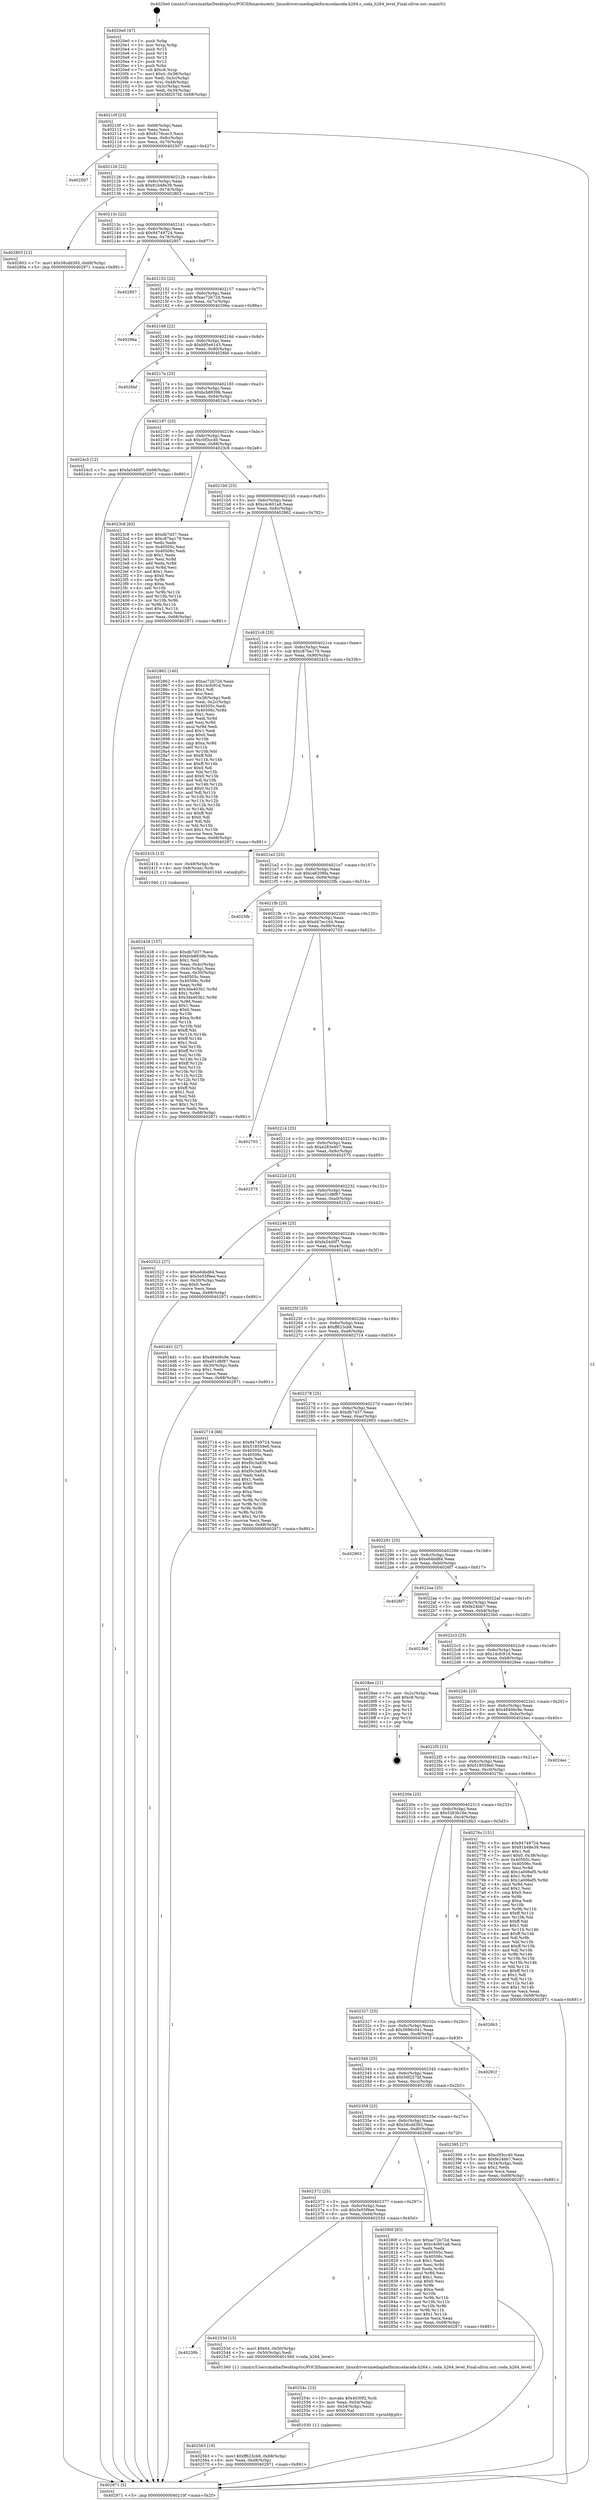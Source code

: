 digraph "0x4020e0" {
  label = "0x4020e0 (/mnt/c/Users/mathe/Desktop/tcc/POCII/binaries/extr_linuxdriversmediaplatformcodacoda-h264.c_coda_h264_level_Final-ollvm.out::main(0))"
  labelloc = "t"
  node[shape=record]

  Entry [label="",width=0.3,height=0.3,shape=circle,fillcolor=black,style=filled]
  "0x40210f" [label="{
     0x40210f [23]\l
     | [instrs]\l
     &nbsp;&nbsp;0x40210f \<+3\>: mov -0x68(%rbp),%eax\l
     &nbsp;&nbsp;0x402112 \<+2\>: mov %eax,%ecx\l
     &nbsp;&nbsp;0x402114 \<+6\>: sub $0x8176cec3,%ecx\l
     &nbsp;&nbsp;0x40211a \<+3\>: mov %eax,-0x6c(%rbp)\l
     &nbsp;&nbsp;0x40211d \<+3\>: mov %ecx,-0x70(%rbp)\l
     &nbsp;&nbsp;0x402120 \<+6\>: je 0000000000402507 \<main+0x427\>\l
  }"]
  "0x402507" [label="{
     0x402507\l
  }", style=dashed]
  "0x402126" [label="{
     0x402126 [22]\l
     | [instrs]\l
     &nbsp;&nbsp;0x402126 \<+5\>: jmp 000000000040212b \<main+0x4b\>\l
     &nbsp;&nbsp;0x40212b \<+3\>: mov -0x6c(%rbp),%eax\l
     &nbsp;&nbsp;0x40212e \<+5\>: sub $0x81b48e39,%eax\l
     &nbsp;&nbsp;0x402133 \<+3\>: mov %eax,-0x74(%rbp)\l
     &nbsp;&nbsp;0x402136 \<+6\>: je 0000000000402803 \<main+0x723\>\l
  }"]
  Exit [label="",width=0.3,height=0.3,shape=circle,fillcolor=black,style=filled,peripheries=2]
  "0x402803" [label="{
     0x402803 [12]\l
     | [instrs]\l
     &nbsp;&nbsp;0x402803 \<+7\>: movl $0x58cdd393,-0x68(%rbp)\l
     &nbsp;&nbsp;0x40280a \<+5\>: jmp 0000000000402971 \<main+0x891\>\l
  }"]
  "0x40213c" [label="{
     0x40213c [22]\l
     | [instrs]\l
     &nbsp;&nbsp;0x40213c \<+5\>: jmp 0000000000402141 \<main+0x61\>\l
     &nbsp;&nbsp;0x402141 \<+3\>: mov -0x6c(%rbp),%eax\l
     &nbsp;&nbsp;0x402144 \<+5\>: sub $0x94749724,%eax\l
     &nbsp;&nbsp;0x402149 \<+3\>: mov %eax,-0x78(%rbp)\l
     &nbsp;&nbsp;0x40214c \<+6\>: je 0000000000402957 \<main+0x877\>\l
  }"]
  "0x402563" [label="{
     0x402563 [18]\l
     | [instrs]\l
     &nbsp;&nbsp;0x402563 \<+7\>: movl $0xff623cb8,-0x68(%rbp)\l
     &nbsp;&nbsp;0x40256a \<+6\>: mov %eax,-0xd8(%rbp)\l
     &nbsp;&nbsp;0x402570 \<+5\>: jmp 0000000000402971 \<main+0x891\>\l
  }"]
  "0x402957" [label="{
     0x402957\l
  }", style=dashed]
  "0x402152" [label="{
     0x402152 [22]\l
     | [instrs]\l
     &nbsp;&nbsp;0x402152 \<+5\>: jmp 0000000000402157 \<main+0x77\>\l
     &nbsp;&nbsp;0x402157 \<+3\>: mov -0x6c(%rbp),%eax\l
     &nbsp;&nbsp;0x40215a \<+5\>: sub $0xac72b72d,%eax\l
     &nbsp;&nbsp;0x40215f \<+3\>: mov %eax,-0x7c(%rbp)\l
     &nbsp;&nbsp;0x402162 \<+6\>: je 000000000040296a \<main+0x88a\>\l
  }"]
  "0x40254c" [label="{
     0x40254c [23]\l
     | [instrs]\l
     &nbsp;&nbsp;0x40254c \<+10\>: movabs $0x4030f2,%rdi\l
     &nbsp;&nbsp;0x402556 \<+3\>: mov %eax,-0x54(%rbp)\l
     &nbsp;&nbsp;0x402559 \<+3\>: mov -0x54(%rbp),%esi\l
     &nbsp;&nbsp;0x40255c \<+2\>: mov $0x0,%al\l
     &nbsp;&nbsp;0x40255e \<+5\>: call 0000000000401030 \<printf@plt\>\l
     | [calls]\l
     &nbsp;&nbsp;0x401030 \{1\} (unknown)\l
  }"]
  "0x40296a" [label="{
     0x40296a\l
  }", style=dashed]
  "0x402168" [label="{
     0x402168 [22]\l
     | [instrs]\l
     &nbsp;&nbsp;0x402168 \<+5\>: jmp 000000000040216d \<main+0x8d\>\l
     &nbsp;&nbsp;0x40216d \<+3\>: mov -0x6c(%rbp),%eax\l
     &nbsp;&nbsp;0x402170 \<+5\>: sub $0xb95e61d3,%eax\l
     &nbsp;&nbsp;0x402175 \<+3\>: mov %eax,-0x80(%rbp)\l
     &nbsp;&nbsp;0x402178 \<+6\>: je 00000000004026bf \<main+0x5df\>\l
  }"]
  "0x40238b" [label="{
     0x40238b\l
  }", style=dashed]
  "0x4026bf" [label="{
     0x4026bf\l
  }", style=dashed]
  "0x40217e" [label="{
     0x40217e [25]\l
     | [instrs]\l
     &nbsp;&nbsp;0x40217e \<+5\>: jmp 0000000000402183 \<main+0xa3\>\l
     &nbsp;&nbsp;0x402183 \<+3\>: mov -0x6c(%rbp),%eax\l
     &nbsp;&nbsp;0x402186 \<+5\>: sub $0xbcb8839b,%eax\l
     &nbsp;&nbsp;0x40218b \<+6\>: mov %eax,-0x84(%rbp)\l
     &nbsp;&nbsp;0x402191 \<+6\>: je 00000000004024c5 \<main+0x3e5\>\l
  }"]
  "0x40253d" [label="{
     0x40253d [15]\l
     | [instrs]\l
     &nbsp;&nbsp;0x40253d \<+7\>: movl $0x64,-0x50(%rbp)\l
     &nbsp;&nbsp;0x402544 \<+3\>: mov -0x50(%rbp),%edi\l
     &nbsp;&nbsp;0x402547 \<+5\>: call 0000000000401560 \<coda_h264_level\>\l
     | [calls]\l
     &nbsp;&nbsp;0x401560 \{1\} (/mnt/c/Users/mathe/Desktop/tcc/POCII/binaries/extr_linuxdriversmediaplatformcodacoda-h264.c_coda_h264_level_Final-ollvm.out::coda_h264_level)\l
  }"]
  "0x4024c5" [label="{
     0x4024c5 [12]\l
     | [instrs]\l
     &nbsp;&nbsp;0x4024c5 \<+7\>: movl $0xfa54d0f7,-0x68(%rbp)\l
     &nbsp;&nbsp;0x4024cc \<+5\>: jmp 0000000000402971 \<main+0x891\>\l
  }"]
  "0x402197" [label="{
     0x402197 [25]\l
     | [instrs]\l
     &nbsp;&nbsp;0x402197 \<+5\>: jmp 000000000040219c \<main+0xbc\>\l
     &nbsp;&nbsp;0x40219c \<+3\>: mov -0x6c(%rbp),%eax\l
     &nbsp;&nbsp;0x40219f \<+5\>: sub $0xc0f3cc40,%eax\l
     &nbsp;&nbsp;0x4021a4 \<+6\>: mov %eax,-0x88(%rbp)\l
     &nbsp;&nbsp;0x4021aa \<+6\>: je 00000000004023c8 \<main+0x2e8\>\l
  }"]
  "0x402372" [label="{
     0x402372 [25]\l
     | [instrs]\l
     &nbsp;&nbsp;0x402372 \<+5\>: jmp 0000000000402377 \<main+0x297\>\l
     &nbsp;&nbsp;0x402377 \<+3\>: mov -0x6c(%rbp),%eax\l
     &nbsp;&nbsp;0x40237a \<+5\>: sub $0x5e55f9ee,%eax\l
     &nbsp;&nbsp;0x40237f \<+6\>: mov %eax,-0xd4(%rbp)\l
     &nbsp;&nbsp;0x402385 \<+6\>: je 000000000040253d \<main+0x45d\>\l
  }"]
  "0x4023c8" [label="{
     0x4023c8 [83]\l
     | [instrs]\l
     &nbsp;&nbsp;0x4023c8 \<+5\>: mov $0xdb7d37,%eax\l
     &nbsp;&nbsp;0x4023cd \<+5\>: mov $0xc87ba179,%ecx\l
     &nbsp;&nbsp;0x4023d2 \<+2\>: xor %edx,%edx\l
     &nbsp;&nbsp;0x4023d4 \<+7\>: mov 0x40505c,%esi\l
     &nbsp;&nbsp;0x4023db \<+7\>: mov 0x40506c,%edi\l
     &nbsp;&nbsp;0x4023e2 \<+3\>: sub $0x1,%edx\l
     &nbsp;&nbsp;0x4023e5 \<+3\>: mov %esi,%r8d\l
     &nbsp;&nbsp;0x4023e8 \<+3\>: add %edx,%r8d\l
     &nbsp;&nbsp;0x4023eb \<+4\>: imul %r8d,%esi\l
     &nbsp;&nbsp;0x4023ef \<+3\>: and $0x1,%esi\l
     &nbsp;&nbsp;0x4023f2 \<+3\>: cmp $0x0,%esi\l
     &nbsp;&nbsp;0x4023f5 \<+4\>: sete %r9b\l
     &nbsp;&nbsp;0x4023f9 \<+3\>: cmp $0xa,%edi\l
     &nbsp;&nbsp;0x4023fc \<+4\>: setl %r10b\l
     &nbsp;&nbsp;0x402400 \<+3\>: mov %r9b,%r11b\l
     &nbsp;&nbsp;0x402403 \<+3\>: and %r10b,%r11b\l
     &nbsp;&nbsp;0x402406 \<+3\>: xor %r10b,%r9b\l
     &nbsp;&nbsp;0x402409 \<+3\>: or %r9b,%r11b\l
     &nbsp;&nbsp;0x40240c \<+4\>: test $0x1,%r11b\l
     &nbsp;&nbsp;0x402410 \<+3\>: cmovne %ecx,%eax\l
     &nbsp;&nbsp;0x402413 \<+3\>: mov %eax,-0x68(%rbp)\l
     &nbsp;&nbsp;0x402416 \<+5\>: jmp 0000000000402971 \<main+0x891\>\l
  }"]
  "0x4021b0" [label="{
     0x4021b0 [25]\l
     | [instrs]\l
     &nbsp;&nbsp;0x4021b0 \<+5\>: jmp 00000000004021b5 \<main+0xd5\>\l
     &nbsp;&nbsp;0x4021b5 \<+3\>: mov -0x6c(%rbp),%eax\l
     &nbsp;&nbsp;0x4021b8 \<+5\>: sub $0xc4c601a8,%eax\l
     &nbsp;&nbsp;0x4021bd \<+6\>: mov %eax,-0x8c(%rbp)\l
     &nbsp;&nbsp;0x4021c3 \<+6\>: je 0000000000402862 \<main+0x782\>\l
  }"]
  "0x40280f" [label="{
     0x40280f [83]\l
     | [instrs]\l
     &nbsp;&nbsp;0x40280f \<+5\>: mov $0xac72b72d,%eax\l
     &nbsp;&nbsp;0x402814 \<+5\>: mov $0xc4c601a8,%ecx\l
     &nbsp;&nbsp;0x402819 \<+2\>: xor %edx,%edx\l
     &nbsp;&nbsp;0x40281b \<+7\>: mov 0x40505c,%esi\l
     &nbsp;&nbsp;0x402822 \<+7\>: mov 0x40506c,%edi\l
     &nbsp;&nbsp;0x402829 \<+3\>: sub $0x1,%edx\l
     &nbsp;&nbsp;0x40282c \<+3\>: mov %esi,%r8d\l
     &nbsp;&nbsp;0x40282f \<+3\>: add %edx,%r8d\l
     &nbsp;&nbsp;0x402832 \<+4\>: imul %r8d,%esi\l
     &nbsp;&nbsp;0x402836 \<+3\>: and $0x1,%esi\l
     &nbsp;&nbsp;0x402839 \<+3\>: cmp $0x0,%esi\l
     &nbsp;&nbsp;0x40283c \<+4\>: sete %r9b\l
     &nbsp;&nbsp;0x402840 \<+3\>: cmp $0xa,%edi\l
     &nbsp;&nbsp;0x402843 \<+4\>: setl %r10b\l
     &nbsp;&nbsp;0x402847 \<+3\>: mov %r9b,%r11b\l
     &nbsp;&nbsp;0x40284a \<+3\>: and %r10b,%r11b\l
     &nbsp;&nbsp;0x40284d \<+3\>: xor %r10b,%r9b\l
     &nbsp;&nbsp;0x402850 \<+3\>: or %r9b,%r11b\l
     &nbsp;&nbsp;0x402853 \<+4\>: test $0x1,%r11b\l
     &nbsp;&nbsp;0x402857 \<+3\>: cmovne %ecx,%eax\l
     &nbsp;&nbsp;0x40285a \<+3\>: mov %eax,-0x68(%rbp)\l
     &nbsp;&nbsp;0x40285d \<+5\>: jmp 0000000000402971 \<main+0x891\>\l
  }"]
  "0x402862" [label="{
     0x402862 [140]\l
     | [instrs]\l
     &nbsp;&nbsp;0x402862 \<+5\>: mov $0xac72b72d,%eax\l
     &nbsp;&nbsp;0x402867 \<+5\>: mov $0x14cfc91d,%ecx\l
     &nbsp;&nbsp;0x40286c \<+2\>: mov $0x1,%dl\l
     &nbsp;&nbsp;0x40286e \<+2\>: xor %esi,%esi\l
     &nbsp;&nbsp;0x402870 \<+3\>: mov -0x38(%rbp),%edi\l
     &nbsp;&nbsp;0x402873 \<+3\>: mov %edi,-0x2c(%rbp)\l
     &nbsp;&nbsp;0x402876 \<+7\>: mov 0x40505c,%edi\l
     &nbsp;&nbsp;0x40287d \<+8\>: mov 0x40506c,%r8d\l
     &nbsp;&nbsp;0x402885 \<+3\>: sub $0x1,%esi\l
     &nbsp;&nbsp;0x402888 \<+3\>: mov %edi,%r9d\l
     &nbsp;&nbsp;0x40288b \<+3\>: add %esi,%r9d\l
     &nbsp;&nbsp;0x40288e \<+4\>: imul %r9d,%edi\l
     &nbsp;&nbsp;0x402892 \<+3\>: and $0x1,%edi\l
     &nbsp;&nbsp;0x402895 \<+3\>: cmp $0x0,%edi\l
     &nbsp;&nbsp;0x402898 \<+4\>: sete %r10b\l
     &nbsp;&nbsp;0x40289c \<+4\>: cmp $0xa,%r8d\l
     &nbsp;&nbsp;0x4028a0 \<+4\>: setl %r11b\l
     &nbsp;&nbsp;0x4028a4 \<+3\>: mov %r10b,%bl\l
     &nbsp;&nbsp;0x4028a7 \<+3\>: xor $0xff,%bl\l
     &nbsp;&nbsp;0x4028aa \<+3\>: mov %r11b,%r14b\l
     &nbsp;&nbsp;0x4028ad \<+4\>: xor $0xff,%r14b\l
     &nbsp;&nbsp;0x4028b1 \<+3\>: xor $0x0,%dl\l
     &nbsp;&nbsp;0x4028b4 \<+3\>: mov %bl,%r15b\l
     &nbsp;&nbsp;0x4028b7 \<+4\>: and $0x0,%r15b\l
     &nbsp;&nbsp;0x4028bb \<+3\>: and %dl,%r10b\l
     &nbsp;&nbsp;0x4028be \<+3\>: mov %r14b,%r12b\l
     &nbsp;&nbsp;0x4028c1 \<+4\>: and $0x0,%r12b\l
     &nbsp;&nbsp;0x4028c5 \<+3\>: and %dl,%r11b\l
     &nbsp;&nbsp;0x4028c8 \<+3\>: or %r10b,%r15b\l
     &nbsp;&nbsp;0x4028cb \<+3\>: or %r11b,%r12b\l
     &nbsp;&nbsp;0x4028ce \<+3\>: xor %r12b,%r15b\l
     &nbsp;&nbsp;0x4028d1 \<+3\>: or %r14b,%bl\l
     &nbsp;&nbsp;0x4028d4 \<+3\>: xor $0xff,%bl\l
     &nbsp;&nbsp;0x4028d7 \<+3\>: or $0x0,%dl\l
     &nbsp;&nbsp;0x4028da \<+2\>: and %dl,%bl\l
     &nbsp;&nbsp;0x4028dc \<+3\>: or %bl,%r15b\l
     &nbsp;&nbsp;0x4028df \<+4\>: test $0x1,%r15b\l
     &nbsp;&nbsp;0x4028e3 \<+3\>: cmovne %ecx,%eax\l
     &nbsp;&nbsp;0x4028e6 \<+3\>: mov %eax,-0x68(%rbp)\l
     &nbsp;&nbsp;0x4028e9 \<+5\>: jmp 0000000000402971 \<main+0x891\>\l
  }"]
  "0x4021c9" [label="{
     0x4021c9 [25]\l
     | [instrs]\l
     &nbsp;&nbsp;0x4021c9 \<+5\>: jmp 00000000004021ce \<main+0xee\>\l
     &nbsp;&nbsp;0x4021ce \<+3\>: mov -0x6c(%rbp),%eax\l
     &nbsp;&nbsp;0x4021d1 \<+5\>: sub $0xc87ba179,%eax\l
     &nbsp;&nbsp;0x4021d6 \<+6\>: mov %eax,-0x90(%rbp)\l
     &nbsp;&nbsp;0x4021dc \<+6\>: je 000000000040241b \<main+0x33b\>\l
  }"]
  "0x402428" [label="{
     0x402428 [157]\l
     | [instrs]\l
     &nbsp;&nbsp;0x402428 \<+5\>: mov $0xdb7d37,%ecx\l
     &nbsp;&nbsp;0x40242d \<+5\>: mov $0xbcb8839b,%edx\l
     &nbsp;&nbsp;0x402432 \<+3\>: mov $0x1,%sil\l
     &nbsp;&nbsp;0x402435 \<+3\>: mov %eax,-0x4c(%rbp)\l
     &nbsp;&nbsp;0x402438 \<+3\>: mov -0x4c(%rbp),%eax\l
     &nbsp;&nbsp;0x40243b \<+3\>: mov %eax,-0x30(%rbp)\l
     &nbsp;&nbsp;0x40243e \<+7\>: mov 0x40505c,%eax\l
     &nbsp;&nbsp;0x402445 \<+8\>: mov 0x40506c,%r8d\l
     &nbsp;&nbsp;0x40244d \<+3\>: mov %eax,%r9d\l
     &nbsp;&nbsp;0x402450 \<+7\>: add $0x3da403b1,%r9d\l
     &nbsp;&nbsp;0x402457 \<+4\>: sub $0x1,%r9d\l
     &nbsp;&nbsp;0x40245b \<+7\>: sub $0x3da403b1,%r9d\l
     &nbsp;&nbsp;0x402462 \<+4\>: imul %r9d,%eax\l
     &nbsp;&nbsp;0x402466 \<+3\>: and $0x1,%eax\l
     &nbsp;&nbsp;0x402469 \<+3\>: cmp $0x0,%eax\l
     &nbsp;&nbsp;0x40246c \<+4\>: sete %r10b\l
     &nbsp;&nbsp;0x402470 \<+4\>: cmp $0xa,%r8d\l
     &nbsp;&nbsp;0x402474 \<+4\>: setl %r11b\l
     &nbsp;&nbsp;0x402478 \<+3\>: mov %r10b,%bl\l
     &nbsp;&nbsp;0x40247b \<+3\>: xor $0xff,%bl\l
     &nbsp;&nbsp;0x40247e \<+3\>: mov %r11b,%r14b\l
     &nbsp;&nbsp;0x402481 \<+4\>: xor $0xff,%r14b\l
     &nbsp;&nbsp;0x402485 \<+4\>: xor $0x1,%sil\l
     &nbsp;&nbsp;0x402489 \<+3\>: mov %bl,%r15b\l
     &nbsp;&nbsp;0x40248c \<+4\>: and $0xff,%r15b\l
     &nbsp;&nbsp;0x402490 \<+3\>: and %sil,%r10b\l
     &nbsp;&nbsp;0x402493 \<+3\>: mov %r14b,%r12b\l
     &nbsp;&nbsp;0x402496 \<+4\>: and $0xff,%r12b\l
     &nbsp;&nbsp;0x40249a \<+3\>: and %sil,%r11b\l
     &nbsp;&nbsp;0x40249d \<+3\>: or %r10b,%r15b\l
     &nbsp;&nbsp;0x4024a0 \<+3\>: or %r11b,%r12b\l
     &nbsp;&nbsp;0x4024a3 \<+3\>: xor %r12b,%r15b\l
     &nbsp;&nbsp;0x4024a6 \<+3\>: or %r14b,%bl\l
     &nbsp;&nbsp;0x4024a9 \<+3\>: xor $0xff,%bl\l
     &nbsp;&nbsp;0x4024ac \<+4\>: or $0x1,%sil\l
     &nbsp;&nbsp;0x4024b0 \<+3\>: and %sil,%bl\l
     &nbsp;&nbsp;0x4024b3 \<+3\>: or %bl,%r15b\l
     &nbsp;&nbsp;0x4024b6 \<+4\>: test $0x1,%r15b\l
     &nbsp;&nbsp;0x4024ba \<+3\>: cmovne %edx,%ecx\l
     &nbsp;&nbsp;0x4024bd \<+3\>: mov %ecx,-0x68(%rbp)\l
     &nbsp;&nbsp;0x4024c0 \<+5\>: jmp 0000000000402971 \<main+0x891\>\l
  }"]
  "0x40241b" [label="{
     0x40241b [13]\l
     | [instrs]\l
     &nbsp;&nbsp;0x40241b \<+4\>: mov -0x48(%rbp),%rax\l
     &nbsp;&nbsp;0x40241f \<+4\>: mov 0x8(%rax),%rdi\l
     &nbsp;&nbsp;0x402423 \<+5\>: call 0000000000401040 \<atoi@plt\>\l
     | [calls]\l
     &nbsp;&nbsp;0x401040 \{1\} (unknown)\l
  }"]
  "0x4021e2" [label="{
     0x4021e2 [25]\l
     | [instrs]\l
     &nbsp;&nbsp;0x4021e2 \<+5\>: jmp 00000000004021e7 \<main+0x107\>\l
     &nbsp;&nbsp;0x4021e7 \<+3\>: mov -0x6c(%rbp),%eax\l
     &nbsp;&nbsp;0x4021ea \<+5\>: sub $0xce6208fa,%eax\l
     &nbsp;&nbsp;0x4021ef \<+6\>: mov %eax,-0x94(%rbp)\l
     &nbsp;&nbsp;0x4021f5 \<+6\>: je 00000000004025fb \<main+0x51b\>\l
  }"]
  "0x4020e0" [label="{
     0x4020e0 [47]\l
     | [instrs]\l
     &nbsp;&nbsp;0x4020e0 \<+1\>: push %rbp\l
     &nbsp;&nbsp;0x4020e1 \<+3\>: mov %rsp,%rbp\l
     &nbsp;&nbsp;0x4020e4 \<+2\>: push %r15\l
     &nbsp;&nbsp;0x4020e6 \<+2\>: push %r14\l
     &nbsp;&nbsp;0x4020e8 \<+2\>: push %r13\l
     &nbsp;&nbsp;0x4020ea \<+2\>: push %r12\l
     &nbsp;&nbsp;0x4020ec \<+1\>: push %rbx\l
     &nbsp;&nbsp;0x4020ed \<+7\>: sub $0xc8,%rsp\l
     &nbsp;&nbsp;0x4020f4 \<+7\>: movl $0x0,-0x38(%rbp)\l
     &nbsp;&nbsp;0x4020fb \<+3\>: mov %edi,-0x3c(%rbp)\l
     &nbsp;&nbsp;0x4020fe \<+4\>: mov %rsi,-0x48(%rbp)\l
     &nbsp;&nbsp;0x402102 \<+3\>: mov -0x3c(%rbp),%edi\l
     &nbsp;&nbsp;0x402105 \<+3\>: mov %edi,-0x34(%rbp)\l
     &nbsp;&nbsp;0x402108 \<+7\>: movl $0x56f257bf,-0x68(%rbp)\l
  }"]
  "0x4025fb" [label="{
     0x4025fb\l
  }", style=dashed]
  "0x4021fb" [label="{
     0x4021fb [25]\l
     | [instrs]\l
     &nbsp;&nbsp;0x4021fb \<+5\>: jmp 0000000000402200 \<main+0x120\>\l
     &nbsp;&nbsp;0x402200 \<+3\>: mov -0x6c(%rbp),%eax\l
     &nbsp;&nbsp;0x402203 \<+5\>: sub $0xd47ec164,%eax\l
     &nbsp;&nbsp;0x402208 \<+6\>: mov %eax,-0x98(%rbp)\l
     &nbsp;&nbsp;0x40220e \<+6\>: je 0000000000402703 \<main+0x623\>\l
  }"]
  "0x402971" [label="{
     0x402971 [5]\l
     | [instrs]\l
     &nbsp;&nbsp;0x402971 \<+5\>: jmp 000000000040210f \<main+0x2f\>\l
  }"]
  "0x402703" [label="{
     0x402703\l
  }", style=dashed]
  "0x402214" [label="{
     0x402214 [25]\l
     | [instrs]\l
     &nbsp;&nbsp;0x402214 \<+5\>: jmp 0000000000402219 \<main+0x139\>\l
     &nbsp;&nbsp;0x402219 \<+3\>: mov -0x6c(%rbp),%eax\l
     &nbsp;&nbsp;0x40221c \<+5\>: sub $0xe283e407,%eax\l
     &nbsp;&nbsp;0x402221 \<+6\>: mov %eax,-0x9c(%rbp)\l
     &nbsp;&nbsp;0x402227 \<+6\>: je 0000000000402575 \<main+0x495\>\l
  }"]
  "0x402359" [label="{
     0x402359 [25]\l
     | [instrs]\l
     &nbsp;&nbsp;0x402359 \<+5\>: jmp 000000000040235e \<main+0x27e\>\l
     &nbsp;&nbsp;0x40235e \<+3\>: mov -0x6c(%rbp),%eax\l
     &nbsp;&nbsp;0x402361 \<+5\>: sub $0x58cdd393,%eax\l
     &nbsp;&nbsp;0x402366 \<+6\>: mov %eax,-0xd0(%rbp)\l
     &nbsp;&nbsp;0x40236c \<+6\>: je 000000000040280f \<main+0x72f\>\l
  }"]
  "0x402575" [label="{
     0x402575\l
  }", style=dashed]
  "0x40222d" [label="{
     0x40222d [25]\l
     | [instrs]\l
     &nbsp;&nbsp;0x40222d \<+5\>: jmp 0000000000402232 \<main+0x152\>\l
     &nbsp;&nbsp;0x402232 \<+3\>: mov -0x6c(%rbp),%eax\l
     &nbsp;&nbsp;0x402235 \<+5\>: sub $0xe51d8f87,%eax\l
     &nbsp;&nbsp;0x40223a \<+6\>: mov %eax,-0xa0(%rbp)\l
     &nbsp;&nbsp;0x402240 \<+6\>: je 0000000000402522 \<main+0x442\>\l
  }"]
  "0x402395" [label="{
     0x402395 [27]\l
     | [instrs]\l
     &nbsp;&nbsp;0x402395 \<+5\>: mov $0xc0f3cc40,%eax\l
     &nbsp;&nbsp;0x40239a \<+5\>: mov $0xfe24bb7,%ecx\l
     &nbsp;&nbsp;0x40239f \<+3\>: mov -0x34(%rbp),%edx\l
     &nbsp;&nbsp;0x4023a2 \<+3\>: cmp $0x2,%edx\l
     &nbsp;&nbsp;0x4023a5 \<+3\>: cmovne %ecx,%eax\l
     &nbsp;&nbsp;0x4023a8 \<+3\>: mov %eax,-0x68(%rbp)\l
     &nbsp;&nbsp;0x4023ab \<+5\>: jmp 0000000000402971 \<main+0x891\>\l
  }"]
  "0x402522" [label="{
     0x402522 [27]\l
     | [instrs]\l
     &nbsp;&nbsp;0x402522 \<+5\>: mov $0xe64bd64,%eax\l
     &nbsp;&nbsp;0x402527 \<+5\>: mov $0x5e55f9ee,%ecx\l
     &nbsp;&nbsp;0x40252c \<+3\>: mov -0x30(%rbp),%edx\l
     &nbsp;&nbsp;0x40252f \<+3\>: cmp $0x0,%edx\l
     &nbsp;&nbsp;0x402532 \<+3\>: cmove %ecx,%eax\l
     &nbsp;&nbsp;0x402535 \<+3\>: mov %eax,-0x68(%rbp)\l
     &nbsp;&nbsp;0x402538 \<+5\>: jmp 0000000000402971 \<main+0x891\>\l
  }"]
  "0x402246" [label="{
     0x402246 [25]\l
     | [instrs]\l
     &nbsp;&nbsp;0x402246 \<+5\>: jmp 000000000040224b \<main+0x16b\>\l
     &nbsp;&nbsp;0x40224b \<+3\>: mov -0x6c(%rbp),%eax\l
     &nbsp;&nbsp;0x40224e \<+5\>: sub $0xfa54d0f7,%eax\l
     &nbsp;&nbsp;0x402253 \<+6\>: mov %eax,-0xa4(%rbp)\l
     &nbsp;&nbsp;0x402259 \<+6\>: je 00000000004024d1 \<main+0x3f1\>\l
  }"]
  "0x402340" [label="{
     0x402340 [25]\l
     | [instrs]\l
     &nbsp;&nbsp;0x402340 \<+5\>: jmp 0000000000402345 \<main+0x265\>\l
     &nbsp;&nbsp;0x402345 \<+3\>: mov -0x6c(%rbp),%eax\l
     &nbsp;&nbsp;0x402348 \<+5\>: sub $0x56f257bf,%eax\l
     &nbsp;&nbsp;0x40234d \<+6\>: mov %eax,-0xcc(%rbp)\l
     &nbsp;&nbsp;0x402353 \<+6\>: je 0000000000402395 \<main+0x2b5\>\l
  }"]
  "0x4024d1" [label="{
     0x4024d1 [27]\l
     | [instrs]\l
     &nbsp;&nbsp;0x4024d1 \<+5\>: mov $0x48406c9e,%eax\l
     &nbsp;&nbsp;0x4024d6 \<+5\>: mov $0xe51d8f87,%ecx\l
     &nbsp;&nbsp;0x4024db \<+3\>: mov -0x30(%rbp),%edx\l
     &nbsp;&nbsp;0x4024de \<+3\>: cmp $0x1,%edx\l
     &nbsp;&nbsp;0x4024e1 \<+3\>: cmovl %ecx,%eax\l
     &nbsp;&nbsp;0x4024e4 \<+3\>: mov %eax,-0x68(%rbp)\l
     &nbsp;&nbsp;0x4024e7 \<+5\>: jmp 0000000000402971 \<main+0x891\>\l
  }"]
  "0x40225f" [label="{
     0x40225f [25]\l
     | [instrs]\l
     &nbsp;&nbsp;0x40225f \<+5\>: jmp 0000000000402264 \<main+0x184\>\l
     &nbsp;&nbsp;0x402264 \<+3\>: mov -0x6c(%rbp),%eax\l
     &nbsp;&nbsp;0x402267 \<+5\>: sub $0xff623cb8,%eax\l
     &nbsp;&nbsp;0x40226c \<+6\>: mov %eax,-0xa8(%rbp)\l
     &nbsp;&nbsp;0x402272 \<+6\>: je 0000000000402714 \<main+0x634\>\l
  }"]
  "0x40291f" [label="{
     0x40291f\l
  }", style=dashed]
  "0x402714" [label="{
     0x402714 [88]\l
     | [instrs]\l
     &nbsp;&nbsp;0x402714 \<+5\>: mov $0x94749724,%eax\l
     &nbsp;&nbsp;0x402719 \<+5\>: mov $0x518559e0,%ecx\l
     &nbsp;&nbsp;0x40271e \<+7\>: mov 0x40505c,%edx\l
     &nbsp;&nbsp;0x402725 \<+7\>: mov 0x40506c,%esi\l
     &nbsp;&nbsp;0x40272c \<+2\>: mov %edx,%edi\l
     &nbsp;&nbsp;0x40272e \<+6\>: add $0xf0c3a936,%edi\l
     &nbsp;&nbsp;0x402734 \<+3\>: sub $0x1,%edi\l
     &nbsp;&nbsp;0x402737 \<+6\>: sub $0xf0c3a936,%edi\l
     &nbsp;&nbsp;0x40273d \<+3\>: imul %edi,%edx\l
     &nbsp;&nbsp;0x402740 \<+3\>: and $0x1,%edx\l
     &nbsp;&nbsp;0x402743 \<+3\>: cmp $0x0,%edx\l
     &nbsp;&nbsp;0x402746 \<+4\>: sete %r8b\l
     &nbsp;&nbsp;0x40274a \<+3\>: cmp $0xa,%esi\l
     &nbsp;&nbsp;0x40274d \<+4\>: setl %r9b\l
     &nbsp;&nbsp;0x402751 \<+3\>: mov %r8b,%r10b\l
     &nbsp;&nbsp;0x402754 \<+3\>: and %r9b,%r10b\l
     &nbsp;&nbsp;0x402757 \<+3\>: xor %r9b,%r8b\l
     &nbsp;&nbsp;0x40275a \<+3\>: or %r8b,%r10b\l
     &nbsp;&nbsp;0x40275d \<+4\>: test $0x1,%r10b\l
     &nbsp;&nbsp;0x402761 \<+3\>: cmovne %ecx,%eax\l
     &nbsp;&nbsp;0x402764 \<+3\>: mov %eax,-0x68(%rbp)\l
     &nbsp;&nbsp;0x402767 \<+5\>: jmp 0000000000402971 \<main+0x891\>\l
  }"]
  "0x402278" [label="{
     0x402278 [25]\l
     | [instrs]\l
     &nbsp;&nbsp;0x402278 \<+5\>: jmp 000000000040227d \<main+0x19d\>\l
     &nbsp;&nbsp;0x40227d \<+3\>: mov -0x6c(%rbp),%eax\l
     &nbsp;&nbsp;0x402280 \<+5\>: sub $0xdb7d37,%eax\l
     &nbsp;&nbsp;0x402285 \<+6\>: mov %eax,-0xac(%rbp)\l
     &nbsp;&nbsp;0x40228b \<+6\>: je 0000000000402903 \<main+0x823\>\l
  }"]
  "0x402327" [label="{
     0x402327 [25]\l
     | [instrs]\l
     &nbsp;&nbsp;0x402327 \<+5\>: jmp 000000000040232c \<main+0x24c\>\l
     &nbsp;&nbsp;0x40232c \<+3\>: mov -0x6c(%rbp),%eax\l
     &nbsp;&nbsp;0x40232f \<+5\>: sub $0x5696c041,%eax\l
     &nbsp;&nbsp;0x402334 \<+6\>: mov %eax,-0xc8(%rbp)\l
     &nbsp;&nbsp;0x40233a \<+6\>: je 000000000040291f \<main+0x83f\>\l
  }"]
  "0x402903" [label="{
     0x402903\l
  }", style=dashed]
  "0x402291" [label="{
     0x402291 [25]\l
     | [instrs]\l
     &nbsp;&nbsp;0x402291 \<+5\>: jmp 0000000000402296 \<main+0x1b6\>\l
     &nbsp;&nbsp;0x402296 \<+3\>: mov -0x6c(%rbp),%eax\l
     &nbsp;&nbsp;0x402299 \<+5\>: sub $0xe64bd64,%eax\l
     &nbsp;&nbsp;0x40229e \<+6\>: mov %eax,-0xb0(%rbp)\l
     &nbsp;&nbsp;0x4022a4 \<+6\>: je 00000000004026f7 \<main+0x617\>\l
  }"]
  "0x4026b3" [label="{
     0x4026b3\l
  }", style=dashed]
  "0x4026f7" [label="{
     0x4026f7\l
  }", style=dashed]
  "0x4022aa" [label="{
     0x4022aa [25]\l
     | [instrs]\l
     &nbsp;&nbsp;0x4022aa \<+5\>: jmp 00000000004022af \<main+0x1cf\>\l
     &nbsp;&nbsp;0x4022af \<+3\>: mov -0x6c(%rbp),%eax\l
     &nbsp;&nbsp;0x4022b2 \<+5\>: sub $0xfe24bb7,%eax\l
     &nbsp;&nbsp;0x4022b7 \<+6\>: mov %eax,-0xb4(%rbp)\l
     &nbsp;&nbsp;0x4022bd \<+6\>: je 00000000004023b0 \<main+0x2d0\>\l
  }"]
  "0x40230e" [label="{
     0x40230e [25]\l
     | [instrs]\l
     &nbsp;&nbsp;0x40230e \<+5\>: jmp 0000000000402313 \<main+0x233\>\l
     &nbsp;&nbsp;0x402313 \<+3\>: mov -0x6c(%rbp),%eax\l
     &nbsp;&nbsp;0x402316 \<+5\>: sub $0x5263b16e,%eax\l
     &nbsp;&nbsp;0x40231b \<+6\>: mov %eax,-0xc4(%rbp)\l
     &nbsp;&nbsp;0x402321 \<+6\>: je 00000000004026b3 \<main+0x5d3\>\l
  }"]
  "0x4023b0" [label="{
     0x4023b0\l
  }", style=dashed]
  "0x4022c3" [label="{
     0x4022c3 [25]\l
     | [instrs]\l
     &nbsp;&nbsp;0x4022c3 \<+5\>: jmp 00000000004022c8 \<main+0x1e8\>\l
     &nbsp;&nbsp;0x4022c8 \<+3\>: mov -0x6c(%rbp),%eax\l
     &nbsp;&nbsp;0x4022cb \<+5\>: sub $0x14cfc91d,%eax\l
     &nbsp;&nbsp;0x4022d0 \<+6\>: mov %eax,-0xb8(%rbp)\l
     &nbsp;&nbsp;0x4022d6 \<+6\>: je 00000000004028ee \<main+0x80e\>\l
  }"]
  "0x40276c" [label="{
     0x40276c [151]\l
     | [instrs]\l
     &nbsp;&nbsp;0x40276c \<+5\>: mov $0x94749724,%eax\l
     &nbsp;&nbsp;0x402771 \<+5\>: mov $0x81b48e39,%ecx\l
     &nbsp;&nbsp;0x402776 \<+2\>: mov $0x1,%dl\l
     &nbsp;&nbsp;0x402778 \<+7\>: movl $0x0,-0x38(%rbp)\l
     &nbsp;&nbsp;0x40277f \<+7\>: mov 0x40505c,%esi\l
     &nbsp;&nbsp;0x402786 \<+7\>: mov 0x40506c,%edi\l
     &nbsp;&nbsp;0x40278d \<+3\>: mov %esi,%r8d\l
     &nbsp;&nbsp;0x402790 \<+7\>: add $0x1a006ef5,%r8d\l
     &nbsp;&nbsp;0x402797 \<+4\>: sub $0x1,%r8d\l
     &nbsp;&nbsp;0x40279b \<+7\>: sub $0x1a006ef5,%r8d\l
     &nbsp;&nbsp;0x4027a2 \<+4\>: imul %r8d,%esi\l
     &nbsp;&nbsp;0x4027a6 \<+3\>: and $0x1,%esi\l
     &nbsp;&nbsp;0x4027a9 \<+3\>: cmp $0x0,%esi\l
     &nbsp;&nbsp;0x4027ac \<+4\>: sete %r9b\l
     &nbsp;&nbsp;0x4027b0 \<+3\>: cmp $0xa,%edi\l
     &nbsp;&nbsp;0x4027b3 \<+4\>: setl %r10b\l
     &nbsp;&nbsp;0x4027b7 \<+3\>: mov %r9b,%r11b\l
     &nbsp;&nbsp;0x4027ba \<+4\>: xor $0xff,%r11b\l
     &nbsp;&nbsp;0x4027be \<+3\>: mov %r10b,%bl\l
     &nbsp;&nbsp;0x4027c1 \<+3\>: xor $0xff,%bl\l
     &nbsp;&nbsp;0x4027c4 \<+3\>: xor $0x1,%dl\l
     &nbsp;&nbsp;0x4027c7 \<+3\>: mov %r11b,%r14b\l
     &nbsp;&nbsp;0x4027ca \<+4\>: and $0xff,%r14b\l
     &nbsp;&nbsp;0x4027ce \<+3\>: and %dl,%r9b\l
     &nbsp;&nbsp;0x4027d1 \<+3\>: mov %bl,%r15b\l
     &nbsp;&nbsp;0x4027d4 \<+4\>: and $0xff,%r15b\l
     &nbsp;&nbsp;0x4027d8 \<+3\>: and %dl,%r10b\l
     &nbsp;&nbsp;0x4027db \<+3\>: or %r9b,%r14b\l
     &nbsp;&nbsp;0x4027de \<+3\>: or %r10b,%r15b\l
     &nbsp;&nbsp;0x4027e1 \<+3\>: xor %r15b,%r14b\l
     &nbsp;&nbsp;0x4027e4 \<+3\>: or %bl,%r11b\l
     &nbsp;&nbsp;0x4027e7 \<+4\>: xor $0xff,%r11b\l
     &nbsp;&nbsp;0x4027eb \<+3\>: or $0x1,%dl\l
     &nbsp;&nbsp;0x4027ee \<+3\>: and %dl,%r11b\l
     &nbsp;&nbsp;0x4027f1 \<+3\>: or %r11b,%r14b\l
     &nbsp;&nbsp;0x4027f4 \<+4\>: test $0x1,%r14b\l
     &nbsp;&nbsp;0x4027f8 \<+3\>: cmovne %ecx,%eax\l
     &nbsp;&nbsp;0x4027fb \<+3\>: mov %eax,-0x68(%rbp)\l
     &nbsp;&nbsp;0x4027fe \<+5\>: jmp 0000000000402971 \<main+0x891\>\l
  }"]
  "0x4028ee" [label="{
     0x4028ee [21]\l
     | [instrs]\l
     &nbsp;&nbsp;0x4028ee \<+3\>: mov -0x2c(%rbp),%eax\l
     &nbsp;&nbsp;0x4028f1 \<+7\>: add $0xc8,%rsp\l
     &nbsp;&nbsp;0x4028f8 \<+1\>: pop %rbx\l
     &nbsp;&nbsp;0x4028f9 \<+2\>: pop %r12\l
     &nbsp;&nbsp;0x4028fb \<+2\>: pop %r13\l
     &nbsp;&nbsp;0x4028fd \<+2\>: pop %r14\l
     &nbsp;&nbsp;0x4028ff \<+2\>: pop %r15\l
     &nbsp;&nbsp;0x402901 \<+1\>: pop %rbp\l
     &nbsp;&nbsp;0x402902 \<+1\>: ret\l
  }"]
  "0x4022dc" [label="{
     0x4022dc [25]\l
     | [instrs]\l
     &nbsp;&nbsp;0x4022dc \<+5\>: jmp 00000000004022e1 \<main+0x201\>\l
     &nbsp;&nbsp;0x4022e1 \<+3\>: mov -0x6c(%rbp),%eax\l
     &nbsp;&nbsp;0x4022e4 \<+5\>: sub $0x48406c9e,%eax\l
     &nbsp;&nbsp;0x4022e9 \<+6\>: mov %eax,-0xbc(%rbp)\l
     &nbsp;&nbsp;0x4022ef \<+6\>: je 00000000004024ec \<main+0x40c\>\l
  }"]
  "0x4022f5" [label="{
     0x4022f5 [25]\l
     | [instrs]\l
     &nbsp;&nbsp;0x4022f5 \<+5\>: jmp 00000000004022fa \<main+0x21a\>\l
     &nbsp;&nbsp;0x4022fa \<+3\>: mov -0x6c(%rbp),%eax\l
     &nbsp;&nbsp;0x4022fd \<+5\>: sub $0x518559e0,%eax\l
     &nbsp;&nbsp;0x402302 \<+6\>: mov %eax,-0xc0(%rbp)\l
     &nbsp;&nbsp;0x402308 \<+6\>: je 000000000040276c \<main+0x68c\>\l
  }"]
  "0x4024ec" [label="{
     0x4024ec\l
  }", style=dashed]
  Entry -> "0x4020e0" [label=" 1"]
  "0x40210f" -> "0x402507" [label=" 0"]
  "0x40210f" -> "0x402126" [label=" 13"]
  "0x4028ee" -> Exit [label=" 1"]
  "0x402126" -> "0x402803" [label=" 1"]
  "0x402126" -> "0x40213c" [label=" 12"]
  "0x402862" -> "0x402971" [label=" 1"]
  "0x40213c" -> "0x402957" [label=" 0"]
  "0x40213c" -> "0x402152" [label=" 12"]
  "0x40280f" -> "0x402971" [label=" 1"]
  "0x402152" -> "0x40296a" [label=" 0"]
  "0x402152" -> "0x402168" [label=" 12"]
  "0x402803" -> "0x402971" [label=" 1"]
  "0x402168" -> "0x4026bf" [label=" 0"]
  "0x402168" -> "0x40217e" [label=" 12"]
  "0x40276c" -> "0x402971" [label=" 1"]
  "0x40217e" -> "0x4024c5" [label=" 1"]
  "0x40217e" -> "0x402197" [label=" 11"]
  "0x402714" -> "0x402971" [label=" 1"]
  "0x402197" -> "0x4023c8" [label=" 1"]
  "0x402197" -> "0x4021b0" [label=" 10"]
  "0x40254c" -> "0x402563" [label=" 1"]
  "0x4021b0" -> "0x402862" [label=" 1"]
  "0x4021b0" -> "0x4021c9" [label=" 9"]
  "0x40253d" -> "0x40254c" [label=" 1"]
  "0x4021c9" -> "0x40241b" [label=" 1"]
  "0x4021c9" -> "0x4021e2" [label=" 8"]
  "0x402372" -> "0x40253d" [label=" 1"]
  "0x4021e2" -> "0x4025fb" [label=" 0"]
  "0x4021e2" -> "0x4021fb" [label=" 8"]
  "0x402563" -> "0x402971" [label=" 1"]
  "0x4021fb" -> "0x402703" [label=" 0"]
  "0x4021fb" -> "0x402214" [label=" 8"]
  "0x402359" -> "0x402372" [label=" 1"]
  "0x402214" -> "0x402575" [label=" 0"]
  "0x402214" -> "0x40222d" [label=" 8"]
  "0x402359" -> "0x40280f" [label=" 1"]
  "0x40222d" -> "0x402522" [label=" 1"]
  "0x40222d" -> "0x402246" [label=" 7"]
  "0x402372" -> "0x40238b" [label=" 0"]
  "0x402246" -> "0x4024d1" [label=" 1"]
  "0x402246" -> "0x40225f" [label=" 6"]
  "0x4024d1" -> "0x402971" [label=" 1"]
  "0x40225f" -> "0x402714" [label=" 1"]
  "0x40225f" -> "0x402278" [label=" 5"]
  "0x4024c5" -> "0x402971" [label=" 1"]
  "0x402278" -> "0x402903" [label=" 0"]
  "0x402278" -> "0x402291" [label=" 5"]
  "0x40241b" -> "0x402428" [label=" 1"]
  "0x402291" -> "0x4026f7" [label=" 0"]
  "0x402291" -> "0x4022aa" [label=" 5"]
  "0x4023c8" -> "0x402971" [label=" 1"]
  "0x4022aa" -> "0x4023b0" [label=" 0"]
  "0x4022aa" -> "0x4022c3" [label=" 5"]
  "0x4020e0" -> "0x40210f" [label=" 1"]
  "0x4022c3" -> "0x4028ee" [label=" 1"]
  "0x4022c3" -> "0x4022dc" [label=" 4"]
  "0x402395" -> "0x402971" [label=" 1"]
  "0x4022dc" -> "0x4024ec" [label=" 0"]
  "0x4022dc" -> "0x4022f5" [label=" 4"]
  "0x402340" -> "0x402359" [label=" 2"]
  "0x4022f5" -> "0x40276c" [label=" 1"]
  "0x4022f5" -> "0x40230e" [label=" 3"]
  "0x402971" -> "0x40210f" [label=" 12"]
  "0x40230e" -> "0x4026b3" [label=" 0"]
  "0x40230e" -> "0x402327" [label=" 3"]
  "0x402428" -> "0x402971" [label=" 1"]
  "0x402327" -> "0x40291f" [label=" 0"]
  "0x402327" -> "0x402340" [label=" 3"]
  "0x402522" -> "0x402971" [label=" 1"]
  "0x402340" -> "0x402395" [label=" 1"]
}
